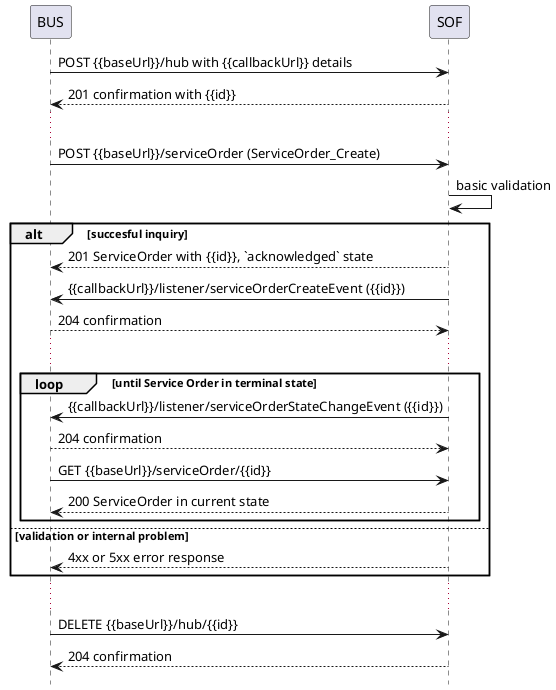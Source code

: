 @startuml

hide footbox

participant BUS
participant SOF

BUS -> SOF : POST {{baseUrl}}/hub with {{callbackUrl}} details
SOF --> BUS: 201 confirmation with {{id}}
...
BUS -> SOF : POST {{baseUrl}}/serviceOrder (ServiceOrder_Create)
SOF -> SOF : basic validation

alt succesful inquiry
  SOF --> BUS : 201 ServiceOrder with {{id}}, `acknowledged` state 
  SOF -> BUS: {{callbackUrl}}/listener/serviceOrderCreateEvent ({{id}})
  BUS --> SOF : 204 confirmation

  ...

  group loop [until Service Order in terminal state]
      SOF -> BUS: {{callbackUrl}}/listener/serviceOrderStateChangeEvent ({{id}})
      BUS --> SOF : 204 confirmation
      BUS -> SOF :   GET {{baseUrl}}/serviceOrder/{{id}}
      return 200 ServiceOrder in current state
  end

else validation or internal problem
  SOF --> BUS : 4xx or 5xx error response
end 

...

BUS -> SOF : DELETE {{baseUrl}}/hub/{{id}} 
SOF -->  BUS : 204 confirmation

@enduml